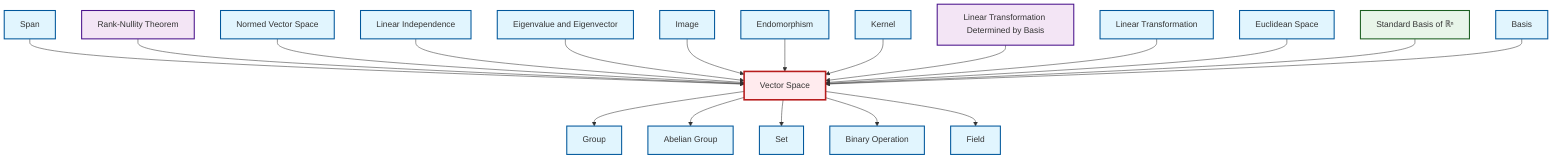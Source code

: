 graph TD
    classDef definition fill:#e1f5fe,stroke:#01579b,stroke-width:2px
    classDef theorem fill:#f3e5f5,stroke:#4a148c,stroke-width:2px
    classDef axiom fill:#fff3e0,stroke:#e65100,stroke-width:2px
    classDef example fill:#e8f5e9,stroke:#1b5e20,stroke-width:2px
    classDef current fill:#ffebee,stroke:#b71c1c,stroke-width:3px
    def-basis["Basis"]:::definition
    def-set["Set"]:::definition
    def-linear-transformation["Linear Transformation"]:::definition
    thm-linear-transformation-basis["Linear Transformation Determined by Basis"]:::theorem
    def-group["Group"]:::definition
    def-vector-space["Vector Space"]:::definition
    def-linear-independence["Linear Independence"]:::definition
    def-normed-vector-space["Normed Vector Space"]:::definition
    def-abelian-group["Abelian Group"]:::definition
    ex-standard-basis-rn["Standard Basis of ℝⁿ"]:::example
    def-field["Field"]:::definition
    def-image["Image"]:::definition
    def-eigenvalue-eigenvector["Eigenvalue and Eigenvector"]:::definition
    def-euclidean-space["Euclidean Space"]:::definition
    def-endomorphism["Endomorphism"]:::definition
    def-kernel["Kernel"]:::definition
    thm-rank-nullity["Rank-Nullity Theorem"]:::theorem
    def-span["Span"]:::definition
    def-binary-operation["Binary Operation"]:::definition
    def-span --> def-vector-space
    thm-rank-nullity --> def-vector-space
    def-normed-vector-space --> def-vector-space
    def-linear-independence --> def-vector-space
    def-eigenvalue-eigenvector --> def-vector-space
    def-image --> def-vector-space
    def-endomorphism --> def-vector-space
    def-kernel --> def-vector-space
    def-vector-space --> def-group
    def-vector-space --> def-abelian-group
    thm-linear-transformation-basis --> def-vector-space
    def-linear-transformation --> def-vector-space
    def-vector-space --> def-set
    def-euclidean-space --> def-vector-space
    def-vector-space --> def-binary-operation
    def-vector-space --> def-field
    ex-standard-basis-rn --> def-vector-space
    def-basis --> def-vector-space
    class def-vector-space current